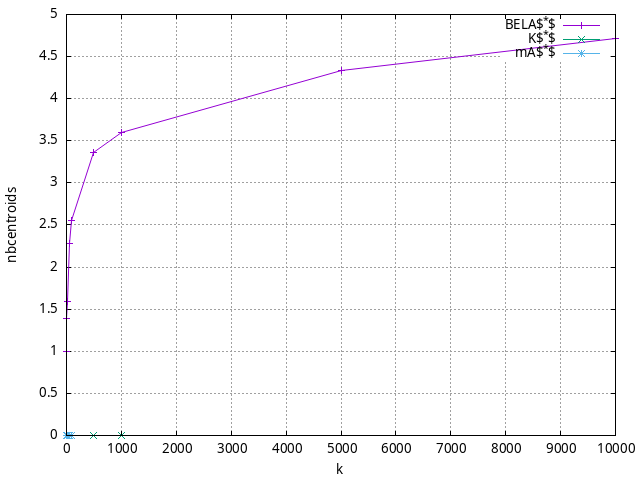 #!/usr/bin/gnuplot
# -*- coding: utf-8 -*-
#
# results/maps/unit/30/random512-30.heuristic.unit.nbcentroids.gnuplot
#
# Started on 04/02/2024 19:57:04
# Author: Carlos Linares López
set grid
set xlabel "k"
set ylabel "nbcentroids"

set terminal png enhanced font "Ariel,10"
set output 'random512-30.heuristic.unit.nbcentroids.png'

plot "-" title "BELA$^*$"      with linesp, "-" title "K$^*$"      with linesp, "-" title "mA$^*$"      with linesp

	1 1.0
	5 1.39
	10 1.59
	50 2.28
	100 2.55
	500 3.36
	1000 3.6
	5000 4.33
	10000 4.72
end
	1 0.0
	5 0.0
	10 0.0
	50 0.0
	100 0.0
	500 0.0
	1000 0.0
end
	1 0.0
	5 0.0
	10 0.0
	50 0.0
	100 0.0
end
